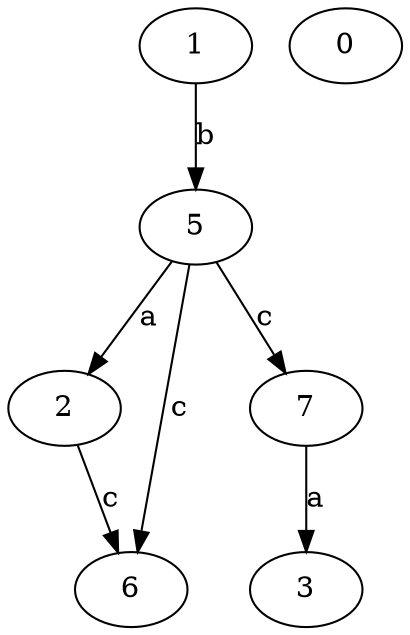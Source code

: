 strict digraph  {
1;
0;
2;
3;
5;
6;
7;
1 -> 5  [label=b];
2 -> 6  [label=c];
5 -> 2  [label=a];
5 -> 6  [label=c];
5 -> 7  [label=c];
7 -> 3  [label=a];
}
